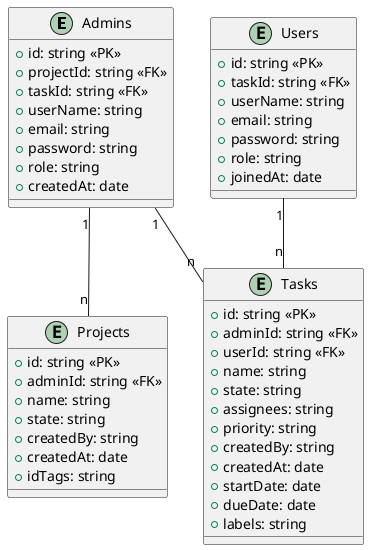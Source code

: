 @startuml
entity "Admins" as admins {
    + id: string <<PK>>
    + projectId: string <<FK>>
    + taskId: string <<FK>>
    + userName: string
    + email: string
    + password: string
    + role: string 
    + createdAt: date
}

entity "Projects" as projects {
    + id: string <<PK>>
    + adminId: string <<FK>>
    + name: string
    + state: string
    + createdBy: string
    + createdAt: date
    + idTags: string
}

entity "Tasks" as tasks {
    + id: string <<PK>>
    + adminId: string <<FK>>
    + userId: string <<FK>>
    + name: string
    + state: string
    + assignees: string
    + priority: string
    + createdBy: string
    + createdAt: date
    + startDate: date
    + dueDate: date
    + labels: string
}

entity "Users" as users {
    + id: string <<PK>>
    + taskId: string <<FK>>
    + userName: string
    + email: string
    + password: string
    + role: string 
    + joinedAt: date
}
users "1" -- "n" tasks
admins "1" -- "n" tasks
admins "1" -- "n" projects
@enduml